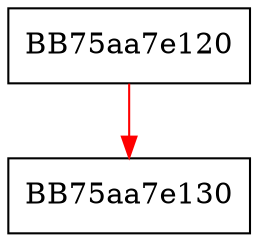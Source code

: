 digraph borrow_swap_space {
  node [shape="box"];
  graph [splines=ortho];
  BB75aa7e120 -> BB75aa7e130 [color="red"];
}